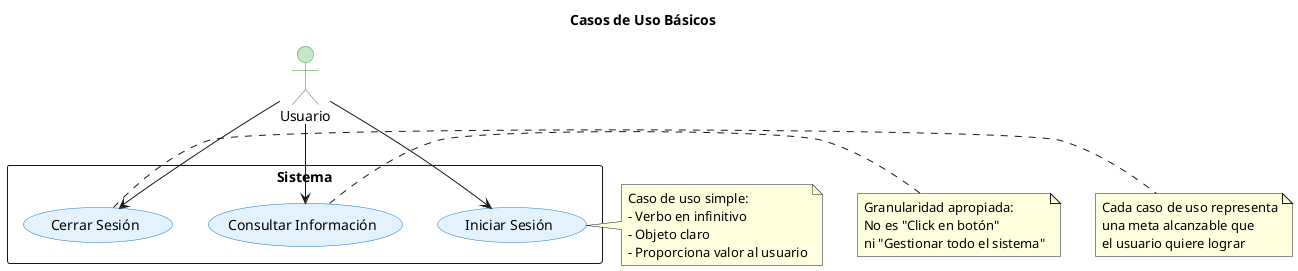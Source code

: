 @startuml
title Casos de Uso Básicos

skinparam usecaseBackgroundColor #E3F2FD
skinparam usecaseBorderColor #1976D2
skinparam actorBackgroundColor #C8E6C9
skinparam actorBorderColor #388E3C

actor Usuario

rectangle "Sistema" {
  usecase "Iniciar Sesión" as UC1
  usecase "Consultar Información" as UC2
  usecase "Cerrar Sesión" as UC3
}

Usuario --> UC1
Usuario --> UC2
Usuario --> UC3

note right of UC1
  Caso de uso simple:
  - Verbo en infinitivo
  - Objeto claro
  - Proporciona valor al usuario
end note

note right of UC2
  Granularidad apropiada:
  No es "Click en botón"
  ni "Gestionar todo el sistema"
end note

note right of UC3
  Cada caso de uso representa
  una meta alcanzable que
  el usuario quiere lograr
end note

@enduml
